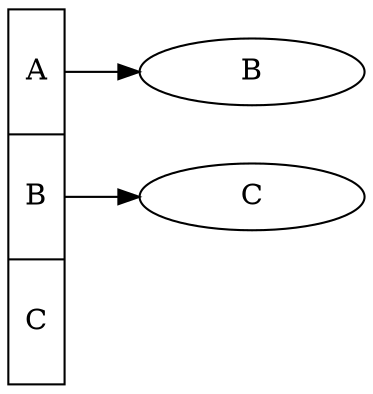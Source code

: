 digraph G {
 nodesep=.05;
 rankdir=LR;
 node [height=.1];

 node0 [shape=record,label = "<f0> A |<f1> B |<f2> C ",width=.1,height=2.5];
 node [width = 1.5];
 ab [label = "B"];
 bc [label = "C"];

 node0:f0 -> ab;
 node0:f1 -> bc;
} 